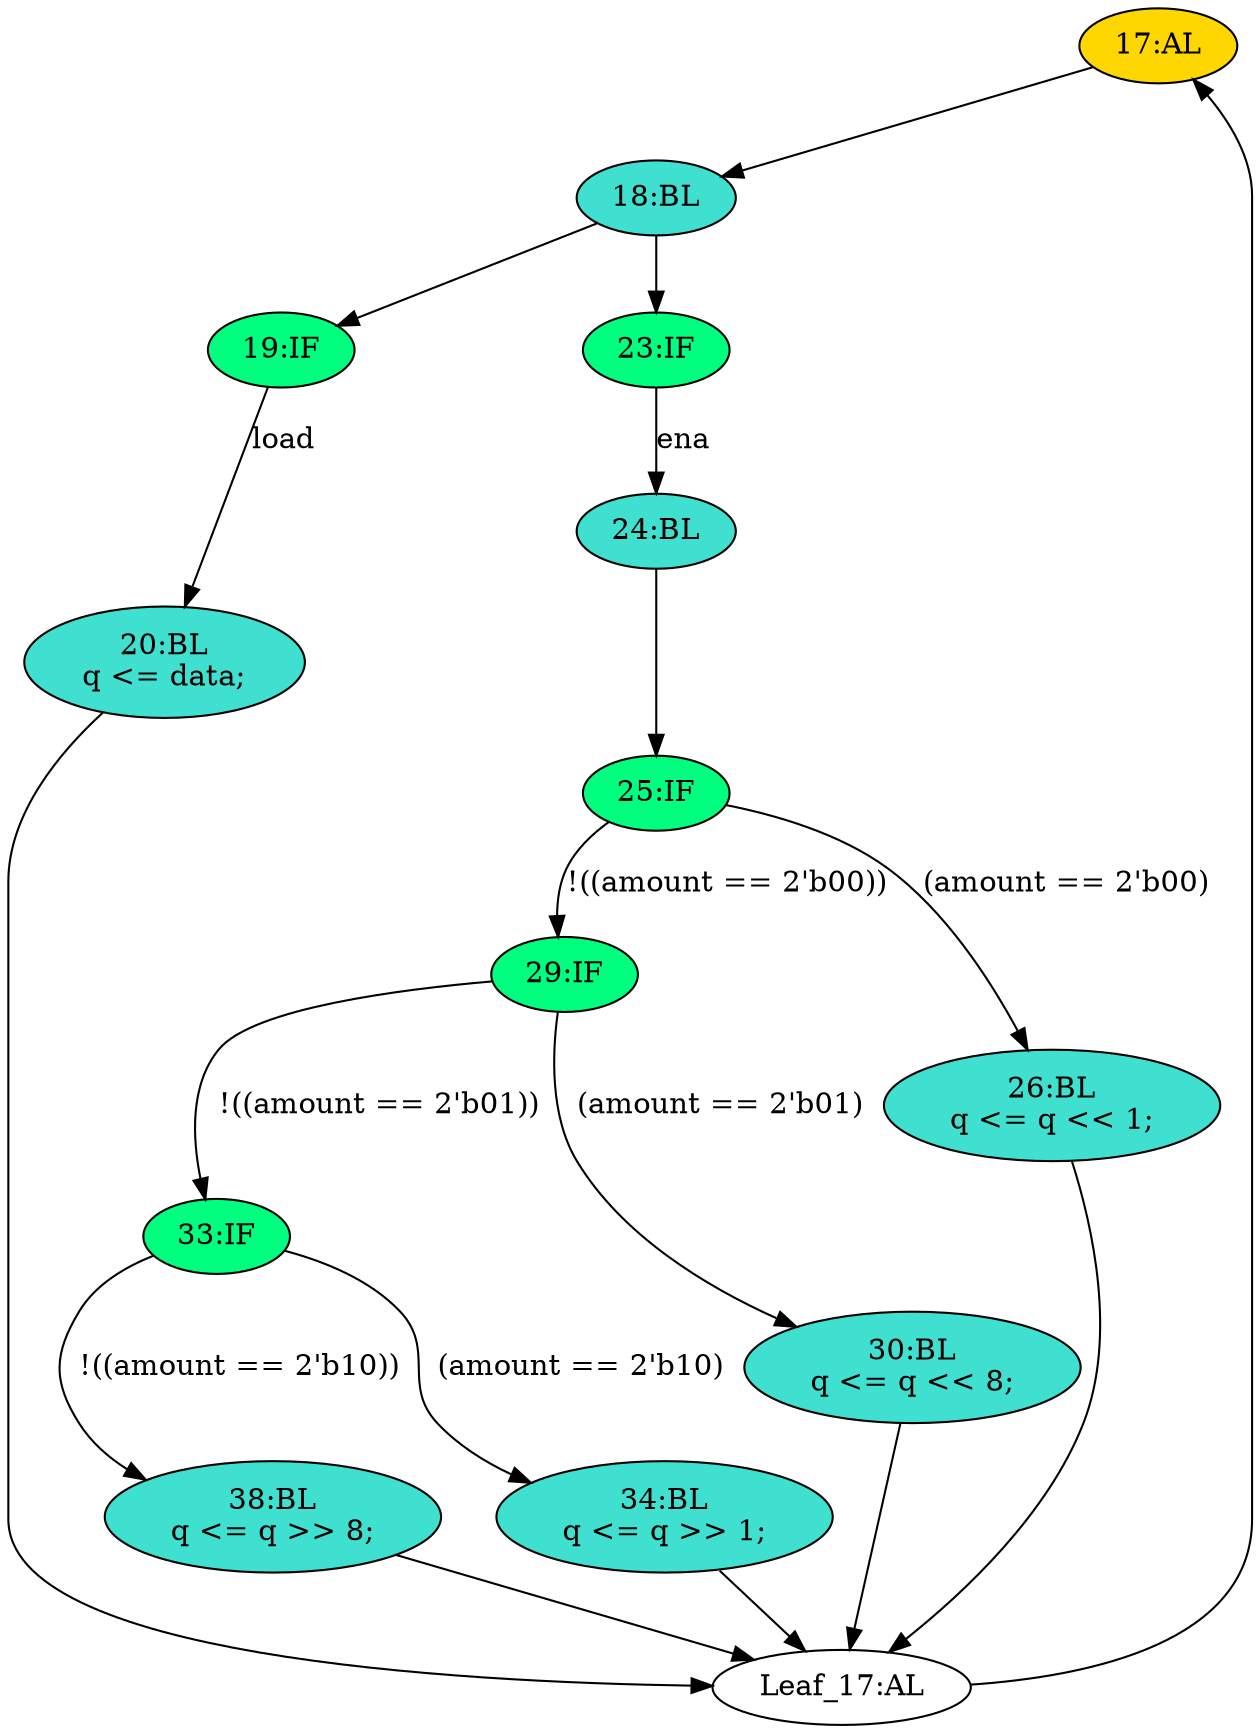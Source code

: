 strict digraph "compose( ,  )" {
	node [label="\N"];
	"17:AL"	[ast="<pyverilog.vparser.ast.Always object at 0x7f381b3b71d0>",
		clk_sens=True,
		fillcolor=gold,
		label="17:AL",
		sens="['clk']",
		statements="[]",
		style=filled,
		typ=Always,
		use_var="['load', 'q', 'amount', 'data', 'ena']"];
	"18:BL"	[ast="<pyverilog.vparser.ast.Block object at 0x7f381b3a3890>",
		fillcolor=turquoise,
		label="18:BL",
		statements="[]",
		style=filled,
		typ=Block];
	"17:AL" -> "18:BL"	[cond="[]",
		lineno=None];
	"29:IF"	[ast="<pyverilog.vparser.ast.IfStatement object at 0x7f381b3a6550>",
		fillcolor=springgreen,
		label="29:IF",
		statements="[]",
		style=filled,
		typ=IfStatement];
	"33:IF"	[ast="<pyverilog.vparser.ast.IfStatement object at 0x7f381b3c6150>",
		fillcolor=springgreen,
		label="33:IF",
		statements="[]",
		style=filled,
		typ=IfStatement];
	"29:IF" -> "33:IF"	[cond="['amount']",
		label="!((amount == 2'b01))",
		lineno=29];
	"30:BL"	[ast="<pyverilog.vparser.ast.Block object at 0x7f381b3a6850>",
		fillcolor=turquoise,
		label="30:BL
q <= q << 8;",
		statements="[<pyverilog.vparser.ast.NonblockingSubstitution object at 0x7f381b3a6f50>]",
		style=filled,
		typ=Block];
	"29:IF" -> "30:BL"	[cond="['amount']",
		label="(amount == 2'b01)",
		lineno=29];
	"38:BL"	[ast="<pyverilog.vparser.ast.Block object at 0x7f381b258c90>",
		fillcolor=turquoise,
		label="38:BL
q <= q >> 8;",
		statements="[<pyverilog.vparser.ast.NonblockingSubstitution object at 0x7f381b258cd0>]",
		style=filled,
		typ=Block];
	"33:IF" -> "38:BL"	[cond="['amount']",
		label="!((amount == 2'b10))",
		lineno=33];
	"34:BL"	[ast="<pyverilog.vparser.ast.Block object at 0x7f381b66a090>",
		fillcolor=turquoise,
		label="34:BL
q <= q >> 1;",
		statements="[<pyverilog.vparser.ast.NonblockingSubstitution object at 0x7f381b66ad90>]",
		style=filled,
		typ=Block];
	"33:IF" -> "34:BL"	[cond="['amount']",
		label="(amount == 2'b10)",
		lineno=33];
	"Leaf_17:AL"	[def_var="['q']",
		label="Leaf_17:AL"];
	"30:BL" -> "Leaf_17:AL"	[cond="[]",
		lineno=None];
	"24:BL"	[ast="<pyverilog.vparser.ast.Block object at 0x7f381b34e290>",
		fillcolor=turquoise,
		label="24:BL",
		statements="[]",
		style=filled,
		typ=Block];
	"25:IF"	[ast="<pyverilog.vparser.ast.IfStatement object at 0x7f381b3bdc50>",
		fillcolor=springgreen,
		label="25:IF",
		statements="[]",
		style=filled,
		typ=IfStatement];
	"24:BL" -> "25:IF"	[cond="[]",
		lineno=None];
	"19:IF"	[ast="<pyverilog.vparser.ast.IfStatement object at 0x7f381b3a3790>",
		fillcolor=springgreen,
		label="19:IF",
		statements="[]",
		style=filled,
		typ=IfStatement];
	"20:BL"	[ast="<pyverilog.vparser.ast.Block object at 0x7f381b3b7090>",
		fillcolor=turquoise,
		label="20:BL
q <= data;",
		statements="[<pyverilog.vparser.ast.NonblockingSubstitution object at 0x7f381b3a3210>]",
		style=filled,
		typ=Block];
	"19:IF" -> "20:BL"	[cond="['load']",
		label=load,
		lineno=19];
	"18:BL" -> "19:IF"	[cond="[]",
		lineno=None];
	"23:IF"	[ast="<pyverilog.vparser.ast.IfStatement object at 0x7f381b34ee90>",
		fillcolor=springgreen,
		label="23:IF",
		statements="[]",
		style=filled,
		typ=IfStatement];
	"18:BL" -> "23:IF"	[cond="[]",
		lineno=None];
	"38:BL" -> "Leaf_17:AL"	[cond="[]",
		lineno=None];
	"25:IF" -> "29:IF"	[cond="['amount']",
		label="!((amount == 2'b00))",
		lineno=25];
	"26:BL"	[ast="<pyverilog.vparser.ast.Block object at 0x7f381b3b1150>",
		fillcolor=turquoise,
		label="26:BL
q <= q << 1;",
		statements="[<pyverilog.vparser.ast.NonblockingSubstitution object at 0x7f381b3bd610>]",
		style=filled,
		typ=Block];
	"25:IF" -> "26:BL"	[cond="['amount']",
		label="(amount == 2'b00)",
		lineno=25];
	"34:BL" -> "Leaf_17:AL"	[cond="[]",
		lineno=None];
	"23:IF" -> "24:BL"	[cond="['ena']",
		label=ena,
		lineno=23];
	"20:BL" -> "Leaf_17:AL"	[cond="[]",
		lineno=None];
	"26:BL" -> "Leaf_17:AL"	[cond="[]",
		lineno=None];
	"Leaf_17:AL" -> "17:AL";
}
